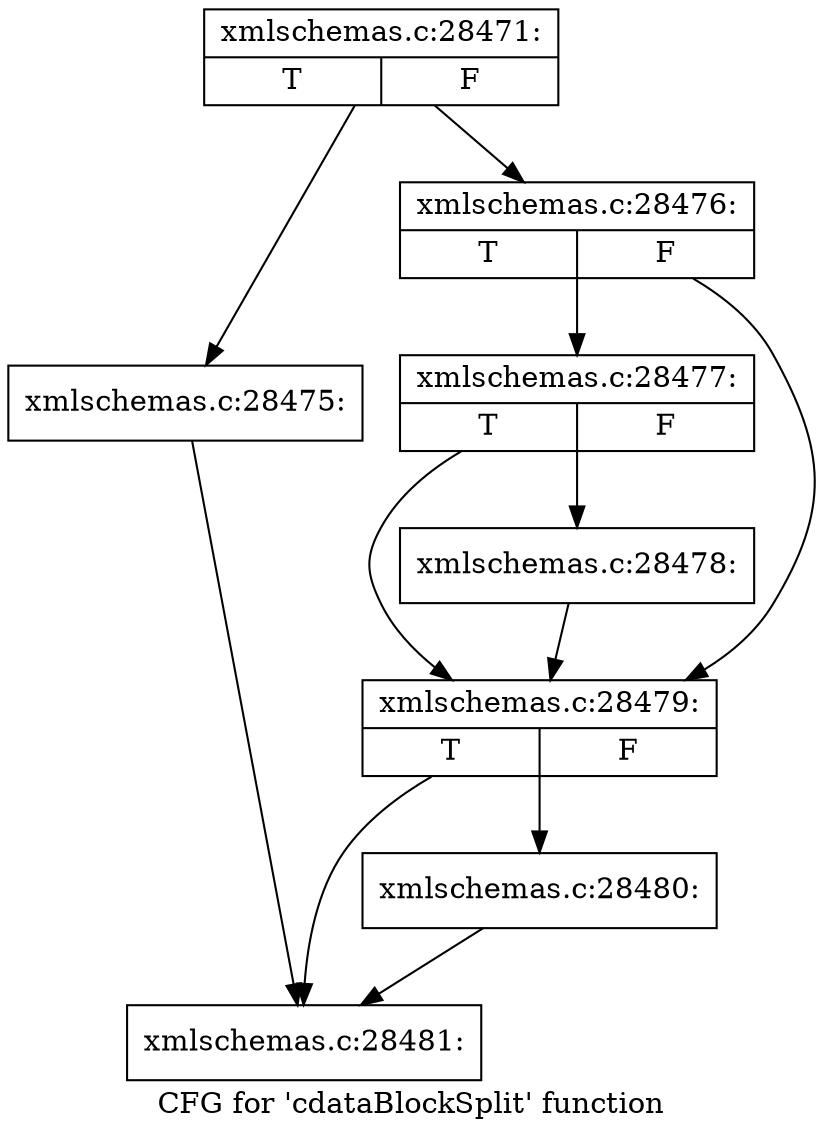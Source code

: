 digraph "CFG for 'cdataBlockSplit' function" {
	label="CFG for 'cdataBlockSplit' function";

	Node0x5aa93c0 [shape=record,label="{xmlschemas.c:28471:|{<s0>T|<s1>F}}"];
	Node0x5aa93c0 -> Node0x5aacdb0;
	Node0x5aa93c0 -> Node0x5aace00;
	Node0x5aacdb0 [shape=record,label="{xmlschemas.c:28475:}"];
	Node0x5aacdb0 -> Node0x5aae2b0;
	Node0x5aace00 [shape=record,label="{xmlschemas.c:28476:|{<s0>T|<s1>F}}"];
	Node0x5aace00 -> Node0x5aad1f0;
	Node0x5aace00 -> Node0x5aad1a0;
	Node0x5aad1f0 [shape=record,label="{xmlschemas.c:28477:|{<s0>T|<s1>F}}"];
	Node0x5aad1f0 -> Node0x5aad150;
	Node0x5aad1f0 -> Node0x5aad1a0;
	Node0x5aad150 [shape=record,label="{xmlschemas.c:28478:}"];
	Node0x5aad150 -> Node0x5aad1a0;
	Node0x5aad1a0 [shape=record,label="{xmlschemas.c:28479:|{<s0>T|<s1>F}}"];
	Node0x5aad1a0 -> Node0x5aae260;
	Node0x5aad1a0 -> Node0x5aae2b0;
	Node0x5aae260 [shape=record,label="{xmlschemas.c:28480:}"];
	Node0x5aae260 -> Node0x5aae2b0;
	Node0x5aae2b0 [shape=record,label="{xmlschemas.c:28481:}"];
}
